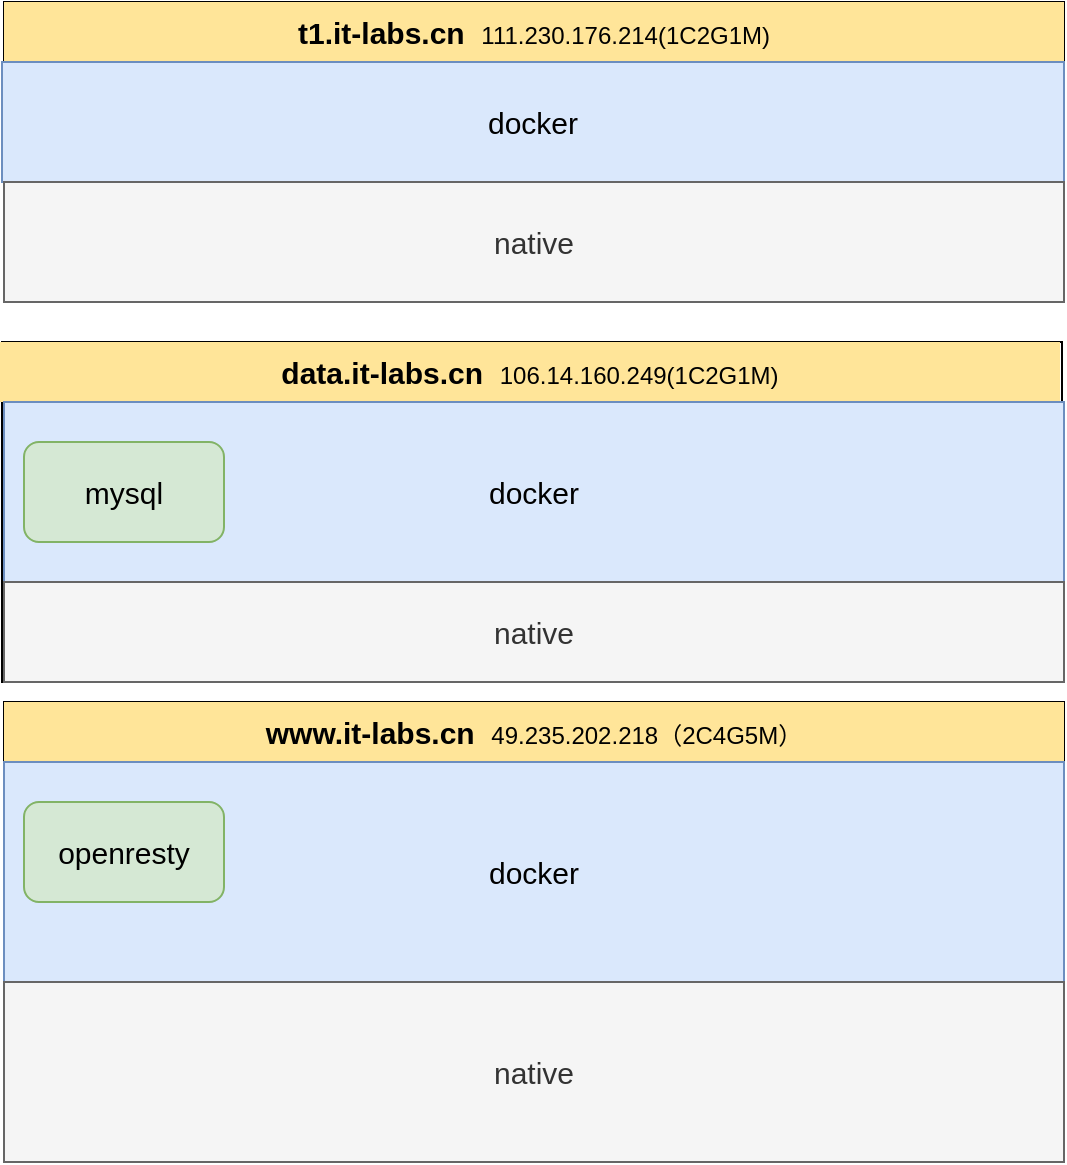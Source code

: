 <mxfile version="12.3.3" type="github" pages="1">
  <diagram id="vsLNFiFzcOLU6mqz9HoO" name="第 1 页">
    <mxGraphModel dx="1422" dy="800" grid="1" gridSize="10" guides="1" tooltips="1" connect="1" arrows="1" fold="1" page="1" pageScale="1" pageWidth="827" pageHeight="1169" math="0" shadow="0">
      <root>
        <mxCell id="0"/>
        <mxCell id="1" parent="0"/>
        <mxCell id="kFPdA1apWSafsG1brO9G-1" value="" style="rounded=0;whiteSpace=wrap;html=1;" parent="1" vertex="1">
          <mxGeometry x="149" y="230" width="530" height="170" as="geometry"/>
        </mxCell>
        <mxCell id="kFPdA1apWSafsG1brO9G-2" value="" style="rounded=0;whiteSpace=wrap;html=1;" parent="1" vertex="1">
          <mxGeometry x="150" y="60" width="530" height="150" as="geometry"/>
        </mxCell>
        <mxCell id="kFPdA1apWSafsG1brO9G-3" value="" style="rounded=0;whiteSpace=wrap;html=1;" parent="1" vertex="1">
          <mxGeometry x="150" y="410" width="530" height="230" as="geometry"/>
        </mxCell>
        <mxCell id="6ScUXEc-kYByqR0CnfM5-2" value="www.it-labs.cn&amp;nbsp;&amp;nbsp;&lt;span style=&quot;font-size: 12px ; font-weight: 400&quot;&gt;49.235.202.218（2C4G5M）&lt;/span&gt;" style="text;html=1;strokeColor=none;fillColor=#FFE599;align=center;verticalAlign=middle;whiteSpace=wrap;rounded=0;fontStyle=1;fontSize=15;" vertex="1" parent="1">
          <mxGeometry x="150" y="410" width="530" height="30" as="geometry"/>
        </mxCell>
        <mxCell id="6ScUXEc-kYByqR0CnfM5-4" value="docker" style="rounded=0;whiteSpace=wrap;html=1;fillColor=#dae8fc;fontSize=15;strokeColor=#6c8ebf;" vertex="1" parent="1">
          <mxGeometry x="150" y="440" width="530" height="110" as="geometry"/>
        </mxCell>
        <mxCell id="6ScUXEc-kYByqR0CnfM5-3" value="openresty" style="rounded=1;whiteSpace=wrap;html=1;fillColor=#d5e8d4;fontSize=15;strokeColor=#82b366;" vertex="1" parent="1">
          <mxGeometry x="160" y="460" width="100" height="50" as="geometry"/>
        </mxCell>
        <mxCell id="6ScUXEc-kYByqR0CnfM5-5" value="native" style="rounded=0;whiteSpace=wrap;html=1;fillColor=#f5f5f5;fontSize=15;strokeColor=#666666;fontColor=#333333;" vertex="1" parent="1">
          <mxGeometry x="150" y="550" width="530" height="90" as="geometry"/>
        </mxCell>
        <mxCell id="6ScUXEc-kYByqR0CnfM5-6" value="data.it-labs.cn&amp;nbsp;&amp;nbsp;&lt;span style=&quot;font-size: 12px ; font-weight: 400&quot;&gt;106.14.160.249(1C2G1M)&lt;/span&gt;" style="text;html=1;strokeColor=none;fillColor=#FFE599;align=center;verticalAlign=middle;whiteSpace=wrap;rounded=0;fontStyle=1;fontSize=15;" vertex="1" parent="1">
          <mxGeometry x="148" y="230" width="530" height="30" as="geometry"/>
        </mxCell>
        <mxCell id="6ScUXEc-kYByqR0CnfM5-7" value="docker" style="rounded=0;whiteSpace=wrap;html=1;fillColor=#dae8fc;fontSize=15;strokeColor=#6c8ebf;" vertex="1" parent="1">
          <mxGeometry x="150" y="260" width="530" height="90" as="geometry"/>
        </mxCell>
        <mxCell id="6ScUXEc-kYByqR0CnfM5-8" value="native" style="rounded=0;whiteSpace=wrap;html=1;fillColor=#f5f5f5;fontSize=15;strokeColor=#666666;fontColor=#333333;" vertex="1" parent="1">
          <mxGeometry x="150" y="350" width="530" height="50" as="geometry"/>
        </mxCell>
        <mxCell id="6ScUXEc-kYByqR0CnfM5-9" value="mysql" style="rounded=1;whiteSpace=wrap;html=1;fillColor=#d5e8d4;fontSize=15;strokeColor=#82b366;" vertex="1" parent="1">
          <mxGeometry x="160" y="280" width="100" height="50" as="geometry"/>
        </mxCell>
        <mxCell id="6ScUXEc-kYByqR0CnfM5-11" value="t1.it-labs.cn&amp;nbsp;&amp;nbsp;&lt;span style=&quot;font-size: 12px ; font-weight: 400&quot;&gt;111.230.176.214(1C2G1M)&lt;/span&gt;" style="text;html=1;strokeColor=none;fillColor=#FFE599;align=center;verticalAlign=middle;whiteSpace=wrap;rounded=0;fontStyle=1;fontSize=15;" vertex="1" parent="1">
          <mxGeometry x="150" y="60" width="530" height="30" as="geometry"/>
        </mxCell>
        <mxCell id="6ScUXEc-kYByqR0CnfM5-12" value="docker" style="rounded=0;whiteSpace=wrap;html=1;fillColor=#dae8fc;fontSize=15;strokeColor=#6c8ebf;" vertex="1" parent="1">
          <mxGeometry x="149" y="90" width="531" height="60" as="geometry"/>
        </mxCell>
        <mxCell id="6ScUXEc-kYByqR0CnfM5-13" value="native" style="rounded=0;whiteSpace=wrap;html=1;fillColor=#f5f5f5;fontSize=15;strokeColor=#666666;fontColor=#333333;" vertex="1" parent="1">
          <mxGeometry x="150" y="150" width="530" height="60" as="geometry"/>
        </mxCell>
      </root>
    </mxGraphModel>
  </diagram>
</mxfile>
